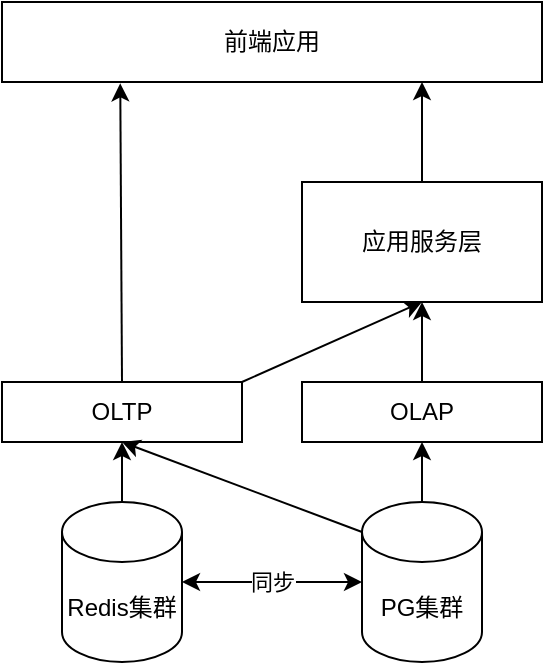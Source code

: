 <mxfile version="16.1.0" type="github">
  <diagram id="kgpKYQtTHZ0yAKxKKP6v" name="Page-1">
    <mxGraphModel dx="1422" dy="762" grid="1" gridSize="10" guides="1" tooltips="1" connect="1" arrows="1" fold="1" page="1" pageScale="1" pageWidth="850" pageHeight="1100" math="0" shadow="0">
      <root>
        <mxCell id="0" />
        <mxCell id="1" parent="0" />
        <mxCell id="eiqOnz7ckSUfupQ1iDVS-1" value="前端应用" style="rounded=0;whiteSpace=wrap;html=1;" vertex="1" parent="1">
          <mxGeometry x="220" y="100" width="270" height="40" as="geometry" />
        </mxCell>
        <mxCell id="eiqOnz7ckSUfupQ1iDVS-2" value="应用服务层" style="rounded=0;whiteSpace=wrap;html=1;" vertex="1" parent="1">
          <mxGeometry x="370" y="190" width="120" height="60" as="geometry" />
        </mxCell>
        <mxCell id="eiqOnz7ckSUfupQ1iDVS-3" value="PG集群" style="shape=cylinder3;whiteSpace=wrap;html=1;boundedLbl=1;backgroundOutline=1;size=15;" vertex="1" parent="1">
          <mxGeometry x="400" y="350" width="60" height="80" as="geometry" />
        </mxCell>
        <mxCell id="eiqOnz7ckSUfupQ1iDVS-4" value="Redis集群" style="shape=cylinder3;whiteSpace=wrap;html=1;boundedLbl=1;backgroundOutline=1;size=15;" vertex="1" parent="1">
          <mxGeometry x="250" y="350" width="60" height="80" as="geometry" />
        </mxCell>
        <mxCell id="eiqOnz7ckSUfupQ1iDVS-5" value="OLTP" style="rounded=0;whiteSpace=wrap;html=1;" vertex="1" parent="1">
          <mxGeometry x="220" y="290" width="120" height="30" as="geometry" />
        </mxCell>
        <mxCell id="eiqOnz7ckSUfupQ1iDVS-6" value="OLAP" style="rounded=0;whiteSpace=wrap;html=1;" vertex="1" parent="1">
          <mxGeometry x="370" y="290" width="120" height="30" as="geometry" />
        </mxCell>
        <mxCell id="eiqOnz7ckSUfupQ1iDVS-10" value="" style="endArrow=classic;html=1;rounded=0;exitX=0.5;exitY=0;exitDx=0;exitDy=0;" edge="1" parent="1" source="eiqOnz7ckSUfupQ1iDVS-2">
          <mxGeometry width="50" height="50" relative="1" as="geometry">
            <mxPoint x="400" y="420" as="sourcePoint" />
            <mxPoint x="430" y="140" as="targetPoint" />
          </mxGeometry>
        </mxCell>
        <mxCell id="eiqOnz7ckSUfupQ1iDVS-11" value="" style="endArrow=classic;html=1;rounded=0;entryX=0.219;entryY=1.017;entryDx=0;entryDy=0;exitX=0.5;exitY=0;exitDx=0;exitDy=0;entryPerimeter=0;" edge="1" parent="1" source="eiqOnz7ckSUfupQ1iDVS-5" target="eiqOnz7ckSUfupQ1iDVS-1">
          <mxGeometry width="50" height="50" relative="1" as="geometry">
            <mxPoint x="220" y="260" as="sourcePoint" />
            <mxPoint x="270" y="210" as="targetPoint" />
          </mxGeometry>
        </mxCell>
        <mxCell id="eiqOnz7ckSUfupQ1iDVS-13" value="同步" style="endArrow=classic;startArrow=classic;html=1;rounded=0;entryX=0;entryY=0.5;entryDx=0;entryDy=0;entryPerimeter=0;exitX=1;exitY=0.5;exitDx=0;exitDy=0;exitPerimeter=0;" edge="1" parent="1" source="eiqOnz7ckSUfupQ1iDVS-4" target="eiqOnz7ckSUfupQ1iDVS-3">
          <mxGeometry width="50" height="50" relative="1" as="geometry">
            <mxPoint x="400" y="300" as="sourcePoint" />
            <mxPoint x="450" y="250" as="targetPoint" />
          </mxGeometry>
        </mxCell>
        <mxCell id="eiqOnz7ckSUfupQ1iDVS-14" value="" style="endArrow=classic;html=1;rounded=0;exitX=0.5;exitY=0;exitDx=0;exitDy=0;exitPerimeter=0;entryX=0.5;entryY=1;entryDx=0;entryDy=0;" edge="1" parent="1" source="eiqOnz7ckSUfupQ1iDVS-4" target="eiqOnz7ckSUfupQ1iDVS-5">
          <mxGeometry width="50" height="50" relative="1" as="geometry">
            <mxPoint x="400" y="300" as="sourcePoint" />
            <mxPoint x="450" y="250" as="targetPoint" />
          </mxGeometry>
        </mxCell>
        <mxCell id="eiqOnz7ckSUfupQ1iDVS-15" value="" style="endArrow=classic;html=1;rounded=0;exitX=0.5;exitY=0;exitDx=0;exitDy=0;exitPerimeter=0;entryX=0.5;entryY=1;entryDx=0;entryDy=0;" edge="1" parent="1" source="eiqOnz7ckSUfupQ1iDVS-3" target="eiqOnz7ckSUfupQ1iDVS-6">
          <mxGeometry width="50" height="50" relative="1" as="geometry">
            <mxPoint x="400" y="300" as="sourcePoint" />
            <mxPoint x="450" y="250" as="targetPoint" />
          </mxGeometry>
        </mxCell>
        <mxCell id="eiqOnz7ckSUfupQ1iDVS-16" value="" style="endArrow=classic;html=1;rounded=0;entryX=0.5;entryY=1;entryDx=0;entryDy=0;exitX=0.5;exitY=0;exitDx=0;exitDy=0;" edge="1" parent="1" source="eiqOnz7ckSUfupQ1iDVS-6" target="eiqOnz7ckSUfupQ1iDVS-2">
          <mxGeometry width="50" height="50" relative="1" as="geometry">
            <mxPoint x="400" y="300" as="sourcePoint" />
            <mxPoint x="450" y="250" as="targetPoint" />
          </mxGeometry>
        </mxCell>
        <mxCell id="eiqOnz7ckSUfupQ1iDVS-17" value="" style="endArrow=classic;html=1;rounded=0;entryX=0.5;entryY=1;entryDx=0;entryDy=0;exitX=0;exitY=0;exitDx=0;exitDy=15;exitPerimeter=0;" edge="1" parent="1" source="eiqOnz7ckSUfupQ1iDVS-3" target="eiqOnz7ckSUfupQ1iDVS-5">
          <mxGeometry width="50" height="50" relative="1" as="geometry">
            <mxPoint x="400" y="300" as="sourcePoint" />
            <mxPoint x="450" y="250" as="targetPoint" />
          </mxGeometry>
        </mxCell>
        <mxCell id="eiqOnz7ckSUfupQ1iDVS-18" value="" style="endArrow=classic;html=1;rounded=0;entryX=0.5;entryY=1;entryDx=0;entryDy=0;" edge="1" parent="1" target="eiqOnz7ckSUfupQ1iDVS-2">
          <mxGeometry width="50" height="50" relative="1" as="geometry">
            <mxPoint x="340" y="290" as="sourcePoint" />
            <mxPoint x="450" y="250" as="targetPoint" />
          </mxGeometry>
        </mxCell>
      </root>
    </mxGraphModel>
  </diagram>
</mxfile>
